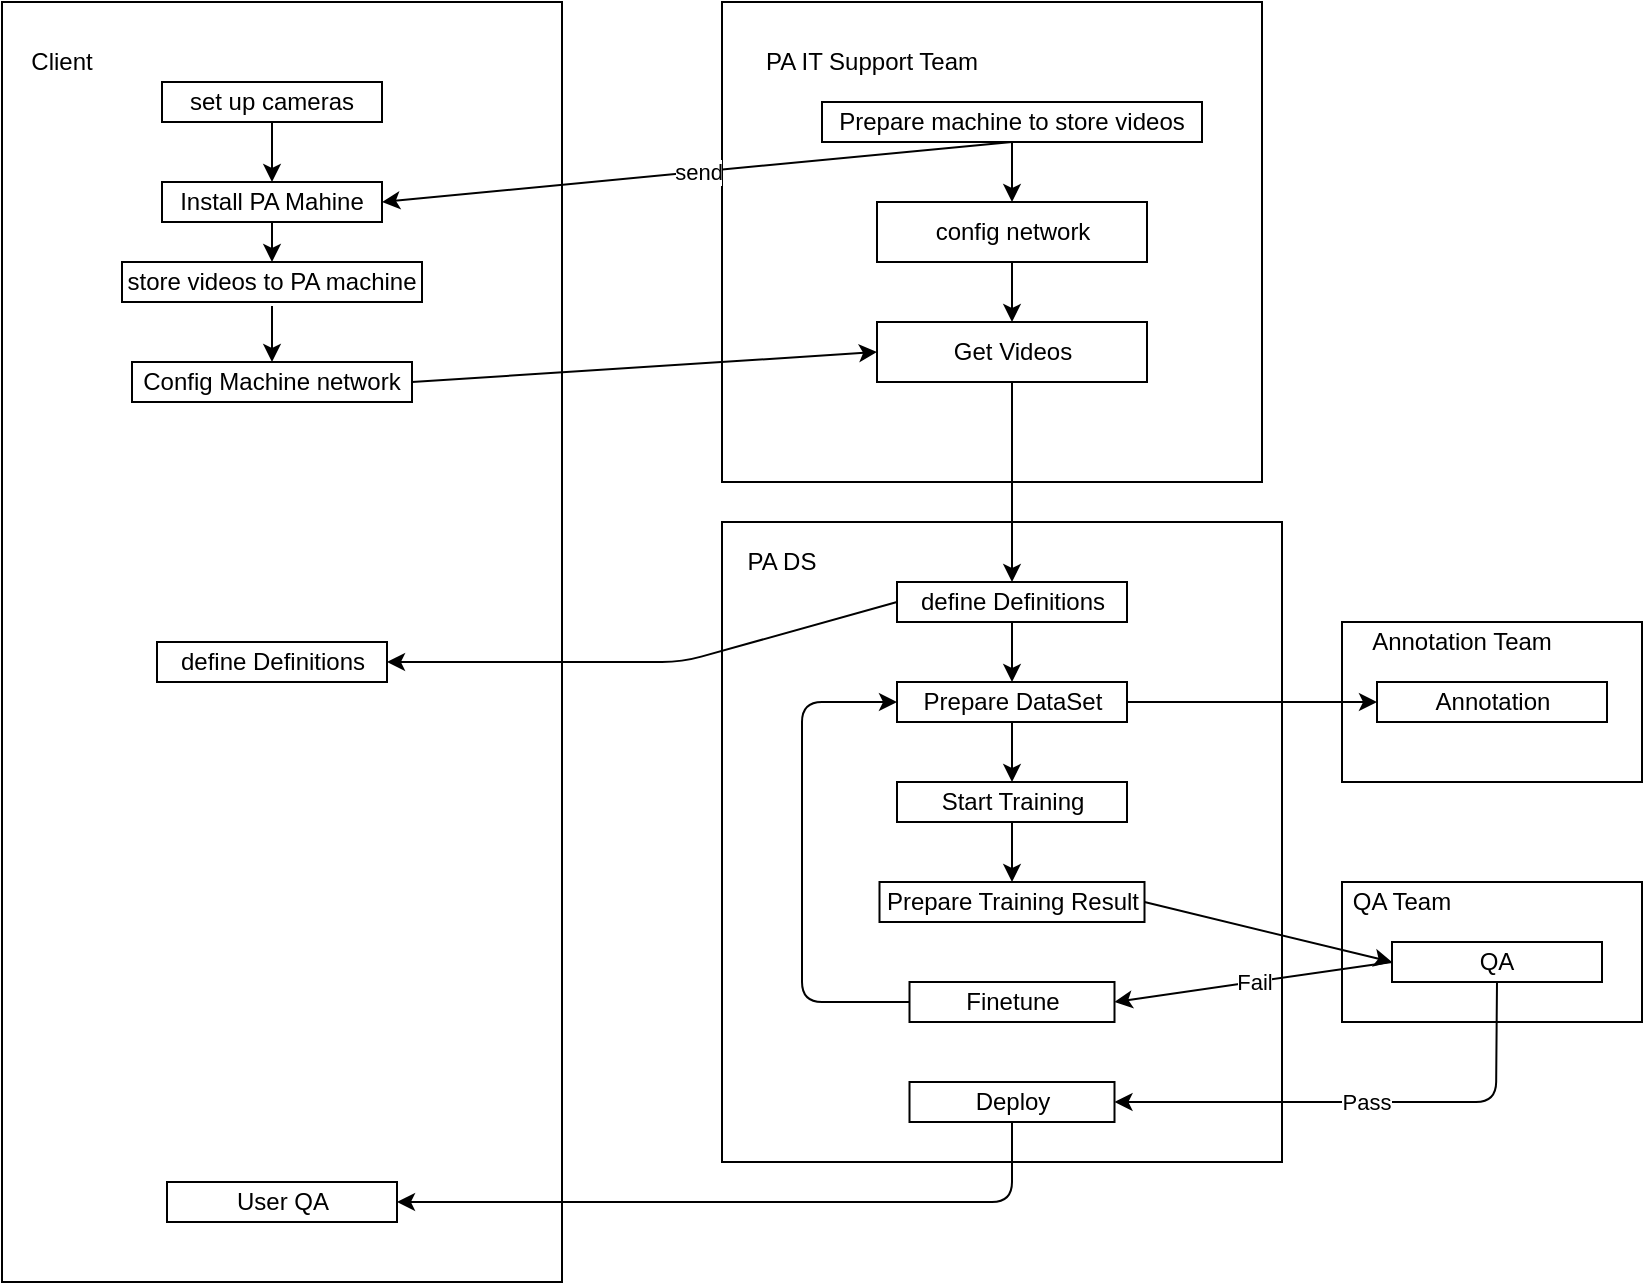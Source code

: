 <mxfile version="14.4.6" type="github">
  <diagram id="815Y3X5kNub4N98Q2fxi" name="Page-1">
    <mxGraphModel dx="1550" dy="832" grid="1" gridSize="10" guides="1" tooltips="1" connect="1" arrows="1" fold="1" page="1" pageScale="1" pageWidth="850" pageHeight="1100" math="0" shadow="0">
      <root>
        <mxCell id="0" />
        <mxCell id="1" parent="0" />
        <mxCell id="xz3gfI4zYB6FrGeIDTkK-1" value="" style="rounded=0;whiteSpace=wrap;html=1;" vertex="1" parent="1">
          <mxGeometry x="220" y="80" width="280" height="640" as="geometry" />
        </mxCell>
        <mxCell id="xz3gfI4zYB6FrGeIDTkK-2" value="Client" style="text;html=1;strokeColor=none;fillColor=none;align=center;verticalAlign=middle;whiteSpace=wrap;rounded=0;" vertex="1" parent="1">
          <mxGeometry x="230" y="100" width="40" height="20" as="geometry" />
        </mxCell>
        <mxCell id="xz3gfI4zYB6FrGeIDTkK-3" value="set up cameras" style="rounded=0;whiteSpace=wrap;html=1;" vertex="1" parent="1">
          <mxGeometry x="300" y="120" width="110" height="20" as="geometry" />
        </mxCell>
        <mxCell id="xz3gfI4zYB6FrGeIDTkK-4" value="" style="rounded=0;whiteSpace=wrap;html=1;" vertex="1" parent="1">
          <mxGeometry x="580" y="80" width="270" height="240" as="geometry" />
        </mxCell>
        <mxCell id="xz3gfI4zYB6FrGeIDTkK-5" value="PA IT Support Team" style="text;html=1;strokeColor=none;fillColor=none;align=center;verticalAlign=middle;whiteSpace=wrap;rounded=0;" vertex="1" parent="1">
          <mxGeometry x="590" y="100" width="130" height="20" as="geometry" />
        </mxCell>
        <mxCell id="xz3gfI4zYB6FrGeIDTkK-6" value="Prepare machine to store videos" style="rounded=0;whiteSpace=wrap;html=1;" vertex="1" parent="1">
          <mxGeometry x="630" y="130" width="190" height="20" as="geometry" />
        </mxCell>
        <mxCell id="xz3gfI4zYB6FrGeIDTkK-7" value="" style="endArrow=classic;html=1;exitX=0.5;exitY=1;exitDx=0;exitDy=0;entryX=1;entryY=0.5;entryDx=0;entryDy=0;" edge="1" parent="1" source="xz3gfI4zYB6FrGeIDTkK-6" target="xz3gfI4zYB6FrGeIDTkK-9">
          <mxGeometry relative="1" as="geometry">
            <mxPoint x="550" y="420" as="sourcePoint" />
            <mxPoint x="650" y="420" as="targetPoint" />
          </mxGeometry>
        </mxCell>
        <mxCell id="xz3gfI4zYB6FrGeIDTkK-8" value="send" style="edgeLabel;resizable=0;html=1;align=center;verticalAlign=middle;" connectable="0" vertex="1" parent="xz3gfI4zYB6FrGeIDTkK-7">
          <mxGeometry relative="1" as="geometry" />
        </mxCell>
        <mxCell id="xz3gfI4zYB6FrGeIDTkK-9" value="Install PA Mahine" style="rounded=0;whiteSpace=wrap;html=1;" vertex="1" parent="1">
          <mxGeometry x="300" y="170" width="110" height="20" as="geometry" />
        </mxCell>
        <mxCell id="xz3gfI4zYB6FrGeIDTkK-10" value="" style="endArrow=classic;html=1;exitX=0.5;exitY=1;exitDx=0;exitDy=0;entryX=0.5;entryY=0;entryDx=0;entryDy=0;" edge="1" parent="1" source="xz3gfI4zYB6FrGeIDTkK-3" target="xz3gfI4zYB6FrGeIDTkK-9">
          <mxGeometry width="50" height="50" relative="1" as="geometry">
            <mxPoint x="580" y="440" as="sourcePoint" />
            <mxPoint x="630" y="390" as="targetPoint" />
          </mxGeometry>
        </mxCell>
        <mxCell id="xz3gfI4zYB6FrGeIDTkK-12" value="Config Machine network" style="rounded=0;whiteSpace=wrap;html=1;" vertex="1" parent="1">
          <mxGeometry x="285" y="260" width="140" height="20" as="geometry" />
        </mxCell>
        <mxCell id="xz3gfI4zYB6FrGeIDTkK-13" value="" style="endArrow=classic;html=1;entryX=0.5;entryY=0;entryDx=0;entryDy=0;" edge="1" parent="1" target="xz3gfI4zYB6FrGeIDTkK-12">
          <mxGeometry width="50" height="50" relative="1" as="geometry">
            <mxPoint x="355" y="232" as="sourcePoint" />
            <mxPoint x="365" y="190" as="targetPoint" />
          </mxGeometry>
        </mxCell>
        <mxCell id="xz3gfI4zYB6FrGeIDTkK-15" value="store videos to PA machine" style="rounded=0;whiteSpace=wrap;html=1;" vertex="1" parent="1">
          <mxGeometry x="280" y="210" width="150" height="20" as="geometry" />
        </mxCell>
        <mxCell id="xz3gfI4zYB6FrGeIDTkK-16" value="" style="endArrow=classic;html=1;exitX=0.5;exitY=1;exitDx=0;exitDy=0;entryX=0.5;entryY=0;entryDx=0;entryDy=0;" edge="1" parent="1" source="xz3gfI4zYB6FrGeIDTkK-9" target="xz3gfI4zYB6FrGeIDTkK-15">
          <mxGeometry width="50" height="50" relative="1" as="geometry">
            <mxPoint x="365" y="150" as="sourcePoint" />
            <mxPoint x="365" y="180" as="targetPoint" />
          </mxGeometry>
        </mxCell>
        <mxCell id="xz3gfI4zYB6FrGeIDTkK-17" value="" style="endArrow=classic;html=1;exitX=1;exitY=0.5;exitDx=0;exitDy=0;entryX=0;entryY=0.5;entryDx=0;entryDy=0;" edge="1" parent="1" source="xz3gfI4zYB6FrGeIDTkK-12" target="xz3gfI4zYB6FrGeIDTkK-21">
          <mxGeometry width="50" height="50" relative="1" as="geometry">
            <mxPoint x="660" y="450" as="sourcePoint" />
            <mxPoint x="470" y="410" as="targetPoint" />
          </mxGeometry>
        </mxCell>
        <mxCell id="xz3gfI4zYB6FrGeIDTkK-18" value="config network" style="rounded=0;whiteSpace=wrap;html=1;" vertex="1" parent="1">
          <mxGeometry x="657.5" y="180" width="135" height="30" as="geometry" />
        </mxCell>
        <mxCell id="xz3gfI4zYB6FrGeIDTkK-20" value="" style="endArrow=classic;html=1;exitX=0.5;exitY=1;exitDx=0;exitDy=0;entryX=0.5;entryY=0;entryDx=0;entryDy=0;" edge="1" parent="1" source="xz3gfI4zYB6FrGeIDTkK-6" target="xz3gfI4zYB6FrGeIDTkK-18">
          <mxGeometry width="50" height="50" relative="1" as="geometry">
            <mxPoint x="365" y="150" as="sourcePoint" />
            <mxPoint x="365" y="180" as="targetPoint" />
          </mxGeometry>
        </mxCell>
        <mxCell id="xz3gfI4zYB6FrGeIDTkK-21" value="Get Videos" style="rounded=0;whiteSpace=wrap;html=1;" vertex="1" parent="1">
          <mxGeometry x="657.5" y="240" width="135" height="30" as="geometry" />
        </mxCell>
        <mxCell id="xz3gfI4zYB6FrGeIDTkK-22" value="" style="endArrow=classic;html=1;exitX=0.5;exitY=1;exitDx=0;exitDy=0;" edge="1" parent="1" source="xz3gfI4zYB6FrGeIDTkK-18" target="xz3gfI4zYB6FrGeIDTkK-21">
          <mxGeometry width="50" height="50" relative="1" as="geometry">
            <mxPoint x="735.0" y="160" as="sourcePoint" />
            <mxPoint x="735.0" y="190" as="targetPoint" />
          </mxGeometry>
        </mxCell>
        <mxCell id="xz3gfI4zYB6FrGeIDTkK-23" value="" style="rounded=0;whiteSpace=wrap;html=1;" vertex="1" parent="1">
          <mxGeometry x="580" y="340" width="280" height="320" as="geometry" />
        </mxCell>
        <mxCell id="xz3gfI4zYB6FrGeIDTkK-24" value="PA DS" style="text;html=1;strokeColor=none;fillColor=none;align=center;verticalAlign=middle;whiteSpace=wrap;rounded=0;" vertex="1" parent="1">
          <mxGeometry x="590" y="350" width="40" height="20" as="geometry" />
        </mxCell>
        <mxCell id="xz3gfI4zYB6FrGeIDTkK-25" value="" style="endArrow=classic;html=1;exitX=0.5;exitY=1;exitDx=0;exitDy=0;entryX=0.5;entryY=0;entryDx=0;entryDy=0;" edge="1" parent="1" source="xz3gfI4zYB6FrGeIDTkK-21" target="xz3gfI4zYB6FrGeIDTkK-26">
          <mxGeometry width="50" height="50" relative="1" as="geometry">
            <mxPoint x="580" y="360" as="sourcePoint" />
            <mxPoint x="740" y="430" as="targetPoint" />
          </mxGeometry>
        </mxCell>
        <mxCell id="xz3gfI4zYB6FrGeIDTkK-26" value="define Definitions" style="rounded=0;whiteSpace=wrap;html=1;" vertex="1" parent="1">
          <mxGeometry x="667.5" y="370" width="115" height="20" as="geometry" />
        </mxCell>
        <mxCell id="xz3gfI4zYB6FrGeIDTkK-28" value="define Definitions" style="rounded=0;whiteSpace=wrap;html=1;" vertex="1" parent="1">
          <mxGeometry x="297.5" y="400" width="115" height="20" as="geometry" />
        </mxCell>
        <mxCell id="xz3gfI4zYB6FrGeIDTkK-31" value="Prepare DataSet" style="rounded=0;whiteSpace=wrap;html=1;" vertex="1" parent="1">
          <mxGeometry x="667.5" y="420" width="115" height="20" as="geometry" />
        </mxCell>
        <mxCell id="xz3gfI4zYB6FrGeIDTkK-32" value="" style="rounded=0;whiteSpace=wrap;html=1;" vertex="1" parent="1">
          <mxGeometry x="890" y="390" width="150" height="80" as="geometry" />
        </mxCell>
        <mxCell id="xz3gfI4zYB6FrGeIDTkK-33" value="Annotation Team" style="text;html=1;strokeColor=none;fillColor=none;align=center;verticalAlign=middle;whiteSpace=wrap;rounded=0;" vertex="1" parent="1">
          <mxGeometry x="900" y="390" width="100" height="20" as="geometry" />
        </mxCell>
        <mxCell id="xz3gfI4zYB6FrGeIDTkK-34" value="Annotation" style="rounded=0;whiteSpace=wrap;html=1;" vertex="1" parent="1">
          <mxGeometry x="907.5" y="420" width="115" height="20" as="geometry" />
        </mxCell>
        <mxCell id="xz3gfI4zYB6FrGeIDTkK-35" value="" style="endArrow=classic;html=1;entryX=0.5;entryY=0;entryDx=0;entryDy=0;exitX=0.5;exitY=1;exitDx=0;exitDy=0;" edge="1" parent="1" source="xz3gfI4zYB6FrGeIDTkK-26" target="xz3gfI4zYB6FrGeIDTkK-31">
          <mxGeometry width="50" height="50" relative="1" as="geometry">
            <mxPoint x="365" y="242" as="sourcePoint" />
            <mxPoint x="365" y="270" as="targetPoint" />
            <Array as="points">
              <mxPoint x="725" y="400" />
            </Array>
          </mxGeometry>
        </mxCell>
        <mxCell id="xz3gfI4zYB6FrGeIDTkK-36" value="" style="endArrow=classic;html=1;exitX=1;exitY=0.5;exitDx=0;exitDy=0;entryX=0;entryY=0.5;entryDx=0;entryDy=0;" edge="1" parent="1" source="xz3gfI4zYB6FrGeIDTkK-31" target="xz3gfI4zYB6FrGeIDTkK-34">
          <mxGeometry width="50" height="50" relative="1" as="geometry">
            <mxPoint x="580" y="440" as="sourcePoint" />
            <mxPoint x="630" y="390" as="targetPoint" />
          </mxGeometry>
        </mxCell>
        <mxCell id="xz3gfI4zYB6FrGeIDTkK-37" value="Start Training" style="rounded=0;whiteSpace=wrap;html=1;" vertex="1" parent="1">
          <mxGeometry x="667.5" y="470" width="115" height="20" as="geometry" />
        </mxCell>
        <mxCell id="xz3gfI4zYB6FrGeIDTkK-38" value="Prepare Training Result" style="rounded=0;whiteSpace=wrap;html=1;" vertex="1" parent="1">
          <mxGeometry x="658.75" y="520" width="132.5" height="20" as="geometry" />
        </mxCell>
        <mxCell id="xz3gfI4zYB6FrGeIDTkK-39" value="" style="rounded=0;whiteSpace=wrap;html=1;" vertex="1" parent="1">
          <mxGeometry x="890" y="520" width="150" height="70" as="geometry" />
        </mxCell>
        <mxCell id="xz3gfI4zYB6FrGeIDTkK-40" value="QA Team" style="text;html=1;strokeColor=none;fillColor=none;align=center;verticalAlign=middle;whiteSpace=wrap;rounded=0;" vertex="1" parent="1">
          <mxGeometry x="890" y="520" width="60" height="20" as="geometry" />
        </mxCell>
        <mxCell id="xz3gfI4zYB6FrGeIDTkK-41" value="QA" style="rounded=0;whiteSpace=wrap;html=1;" vertex="1" parent="1">
          <mxGeometry x="915" y="550" width="105" height="20" as="geometry" />
        </mxCell>
        <mxCell id="xz3gfI4zYB6FrGeIDTkK-42" value="" style="endArrow=classic;html=1;entryX=0.5;entryY=0;entryDx=0;entryDy=0;exitX=0.5;exitY=1;exitDx=0;exitDy=0;" edge="1" parent="1" source="xz3gfI4zYB6FrGeIDTkK-31" target="xz3gfI4zYB6FrGeIDTkK-37">
          <mxGeometry width="50" height="50" relative="1" as="geometry">
            <mxPoint x="735.0" y="400" as="sourcePoint" />
            <mxPoint x="735.0" y="430" as="targetPoint" />
            <Array as="points" />
          </mxGeometry>
        </mxCell>
        <mxCell id="xz3gfI4zYB6FrGeIDTkK-43" value="" style="endArrow=classic;html=1;exitX=0.5;exitY=1;exitDx=0;exitDy=0;entryX=0.5;entryY=0;entryDx=0;entryDy=0;" edge="1" parent="1" source="xz3gfI4zYB6FrGeIDTkK-37" target="xz3gfI4zYB6FrGeIDTkK-38">
          <mxGeometry width="50" height="50" relative="1" as="geometry">
            <mxPoint x="710" y="450" as="sourcePoint" />
            <mxPoint x="760" y="400" as="targetPoint" />
          </mxGeometry>
        </mxCell>
        <mxCell id="xz3gfI4zYB6FrGeIDTkK-46" value="" style="endArrow=classic;html=1;exitX=0;exitY=0.5;exitDx=0;exitDy=0;entryX=1;entryY=0.5;entryDx=0;entryDy=0;" edge="1" parent="1" source="xz3gfI4zYB6FrGeIDTkK-41" target="xz3gfI4zYB6FrGeIDTkK-49">
          <mxGeometry relative="1" as="geometry">
            <mxPoint x="690" y="430" as="sourcePoint" />
            <mxPoint x="890" y="680" as="targetPoint" />
          </mxGeometry>
        </mxCell>
        <mxCell id="xz3gfI4zYB6FrGeIDTkK-47" value="Fail" style="edgeLabel;resizable=0;html=1;align=center;verticalAlign=middle;" connectable="0" vertex="1" parent="xz3gfI4zYB6FrGeIDTkK-46">
          <mxGeometry relative="1" as="geometry" />
        </mxCell>
        <mxCell id="xz3gfI4zYB6FrGeIDTkK-49" value="Finetune" style="rounded=0;whiteSpace=wrap;html=1;" vertex="1" parent="1">
          <mxGeometry x="673.75" y="570" width="102.5" height="20" as="geometry" />
        </mxCell>
        <mxCell id="xz3gfI4zYB6FrGeIDTkK-51" value="" style="endArrow=classic;html=1;exitX=0.5;exitY=1;exitDx=0;exitDy=0;entryX=1;entryY=0.5;entryDx=0;entryDy=0;" edge="1" parent="1" source="xz3gfI4zYB6FrGeIDTkK-41" target="xz3gfI4zYB6FrGeIDTkK-67">
          <mxGeometry relative="1" as="geometry">
            <mxPoint x="690" y="500" as="sourcePoint" />
            <mxPoint x="420" y="680" as="targetPoint" />
            <Array as="points">
              <mxPoint x="967" y="630" />
            </Array>
          </mxGeometry>
        </mxCell>
        <mxCell id="xz3gfI4zYB6FrGeIDTkK-52" value="Pass" style="edgeLabel;resizable=0;html=1;align=center;verticalAlign=middle;" connectable="0" vertex="1" parent="xz3gfI4zYB6FrGeIDTkK-51">
          <mxGeometry relative="1" as="geometry" />
        </mxCell>
        <mxCell id="xz3gfI4zYB6FrGeIDTkK-53" value="User QA" style="rounded=0;whiteSpace=wrap;html=1;" vertex="1" parent="1">
          <mxGeometry x="302.5" y="670" width="115" height="20" as="geometry" />
        </mxCell>
        <mxCell id="xz3gfI4zYB6FrGeIDTkK-54" value="" style="endArrow=classic;html=1;exitX=0;exitY=0.5;exitDx=0;exitDy=0;entryX=0;entryY=0.5;entryDx=0;entryDy=0;" edge="1" parent="1" source="xz3gfI4zYB6FrGeIDTkK-49" target="xz3gfI4zYB6FrGeIDTkK-31">
          <mxGeometry width="50" height="50" relative="1" as="geometry">
            <mxPoint x="710" y="530" as="sourcePoint" />
            <mxPoint x="674" y="430" as="targetPoint" />
            <Array as="points">
              <mxPoint x="620" y="580" />
              <mxPoint x="620" y="430" />
            </Array>
          </mxGeometry>
        </mxCell>
        <mxCell id="xz3gfI4zYB6FrGeIDTkK-55" value="" style="endArrow=classic;html=1;exitX=1;exitY=0.5;exitDx=0;exitDy=0;entryX=0;entryY=0.5;entryDx=0;entryDy=0;" edge="1" parent="1" source="xz3gfI4zYB6FrGeIDTkK-38" target="xz3gfI4zYB6FrGeIDTkK-41">
          <mxGeometry width="50" height="50" relative="1" as="geometry">
            <mxPoint x="710" y="530" as="sourcePoint" />
            <mxPoint x="760" y="480" as="targetPoint" />
          </mxGeometry>
        </mxCell>
        <mxCell id="xz3gfI4zYB6FrGeIDTkK-56" value="" style="endArrow=classic;html=1;exitX=0;exitY=0.5;exitDx=0;exitDy=0;entryX=1;entryY=0.5;entryDx=0;entryDy=0;" edge="1" parent="1" source="xz3gfI4zYB6FrGeIDTkK-26" target="xz3gfI4zYB6FrGeIDTkK-28">
          <mxGeometry width="50" height="50" relative="1" as="geometry">
            <mxPoint x="410" y="470" as="sourcePoint" />
            <mxPoint x="460" y="420" as="targetPoint" />
            <Array as="points">
              <mxPoint x="560" y="410" />
            </Array>
          </mxGeometry>
        </mxCell>
        <mxCell id="xz3gfI4zYB6FrGeIDTkK-67" value="Deploy" style="rounded=0;whiteSpace=wrap;html=1;" vertex="1" parent="1">
          <mxGeometry x="673.75" y="620" width="102.5" height="20" as="geometry" />
        </mxCell>
        <mxCell id="xz3gfI4zYB6FrGeIDTkK-69" value="" style="endArrow=classic;html=1;exitX=0.5;exitY=1;exitDx=0;exitDy=0;entryX=1;entryY=0.5;entryDx=0;entryDy=0;" edge="1" parent="1" source="xz3gfI4zYB6FrGeIDTkK-67" target="xz3gfI4zYB6FrGeIDTkK-53">
          <mxGeometry width="50" height="50" relative="1" as="geometry">
            <mxPoint x="410" y="630" as="sourcePoint" />
            <mxPoint x="460" y="580" as="targetPoint" />
            <Array as="points">
              <mxPoint x="725" y="680" />
            </Array>
          </mxGeometry>
        </mxCell>
      </root>
    </mxGraphModel>
  </diagram>
</mxfile>
